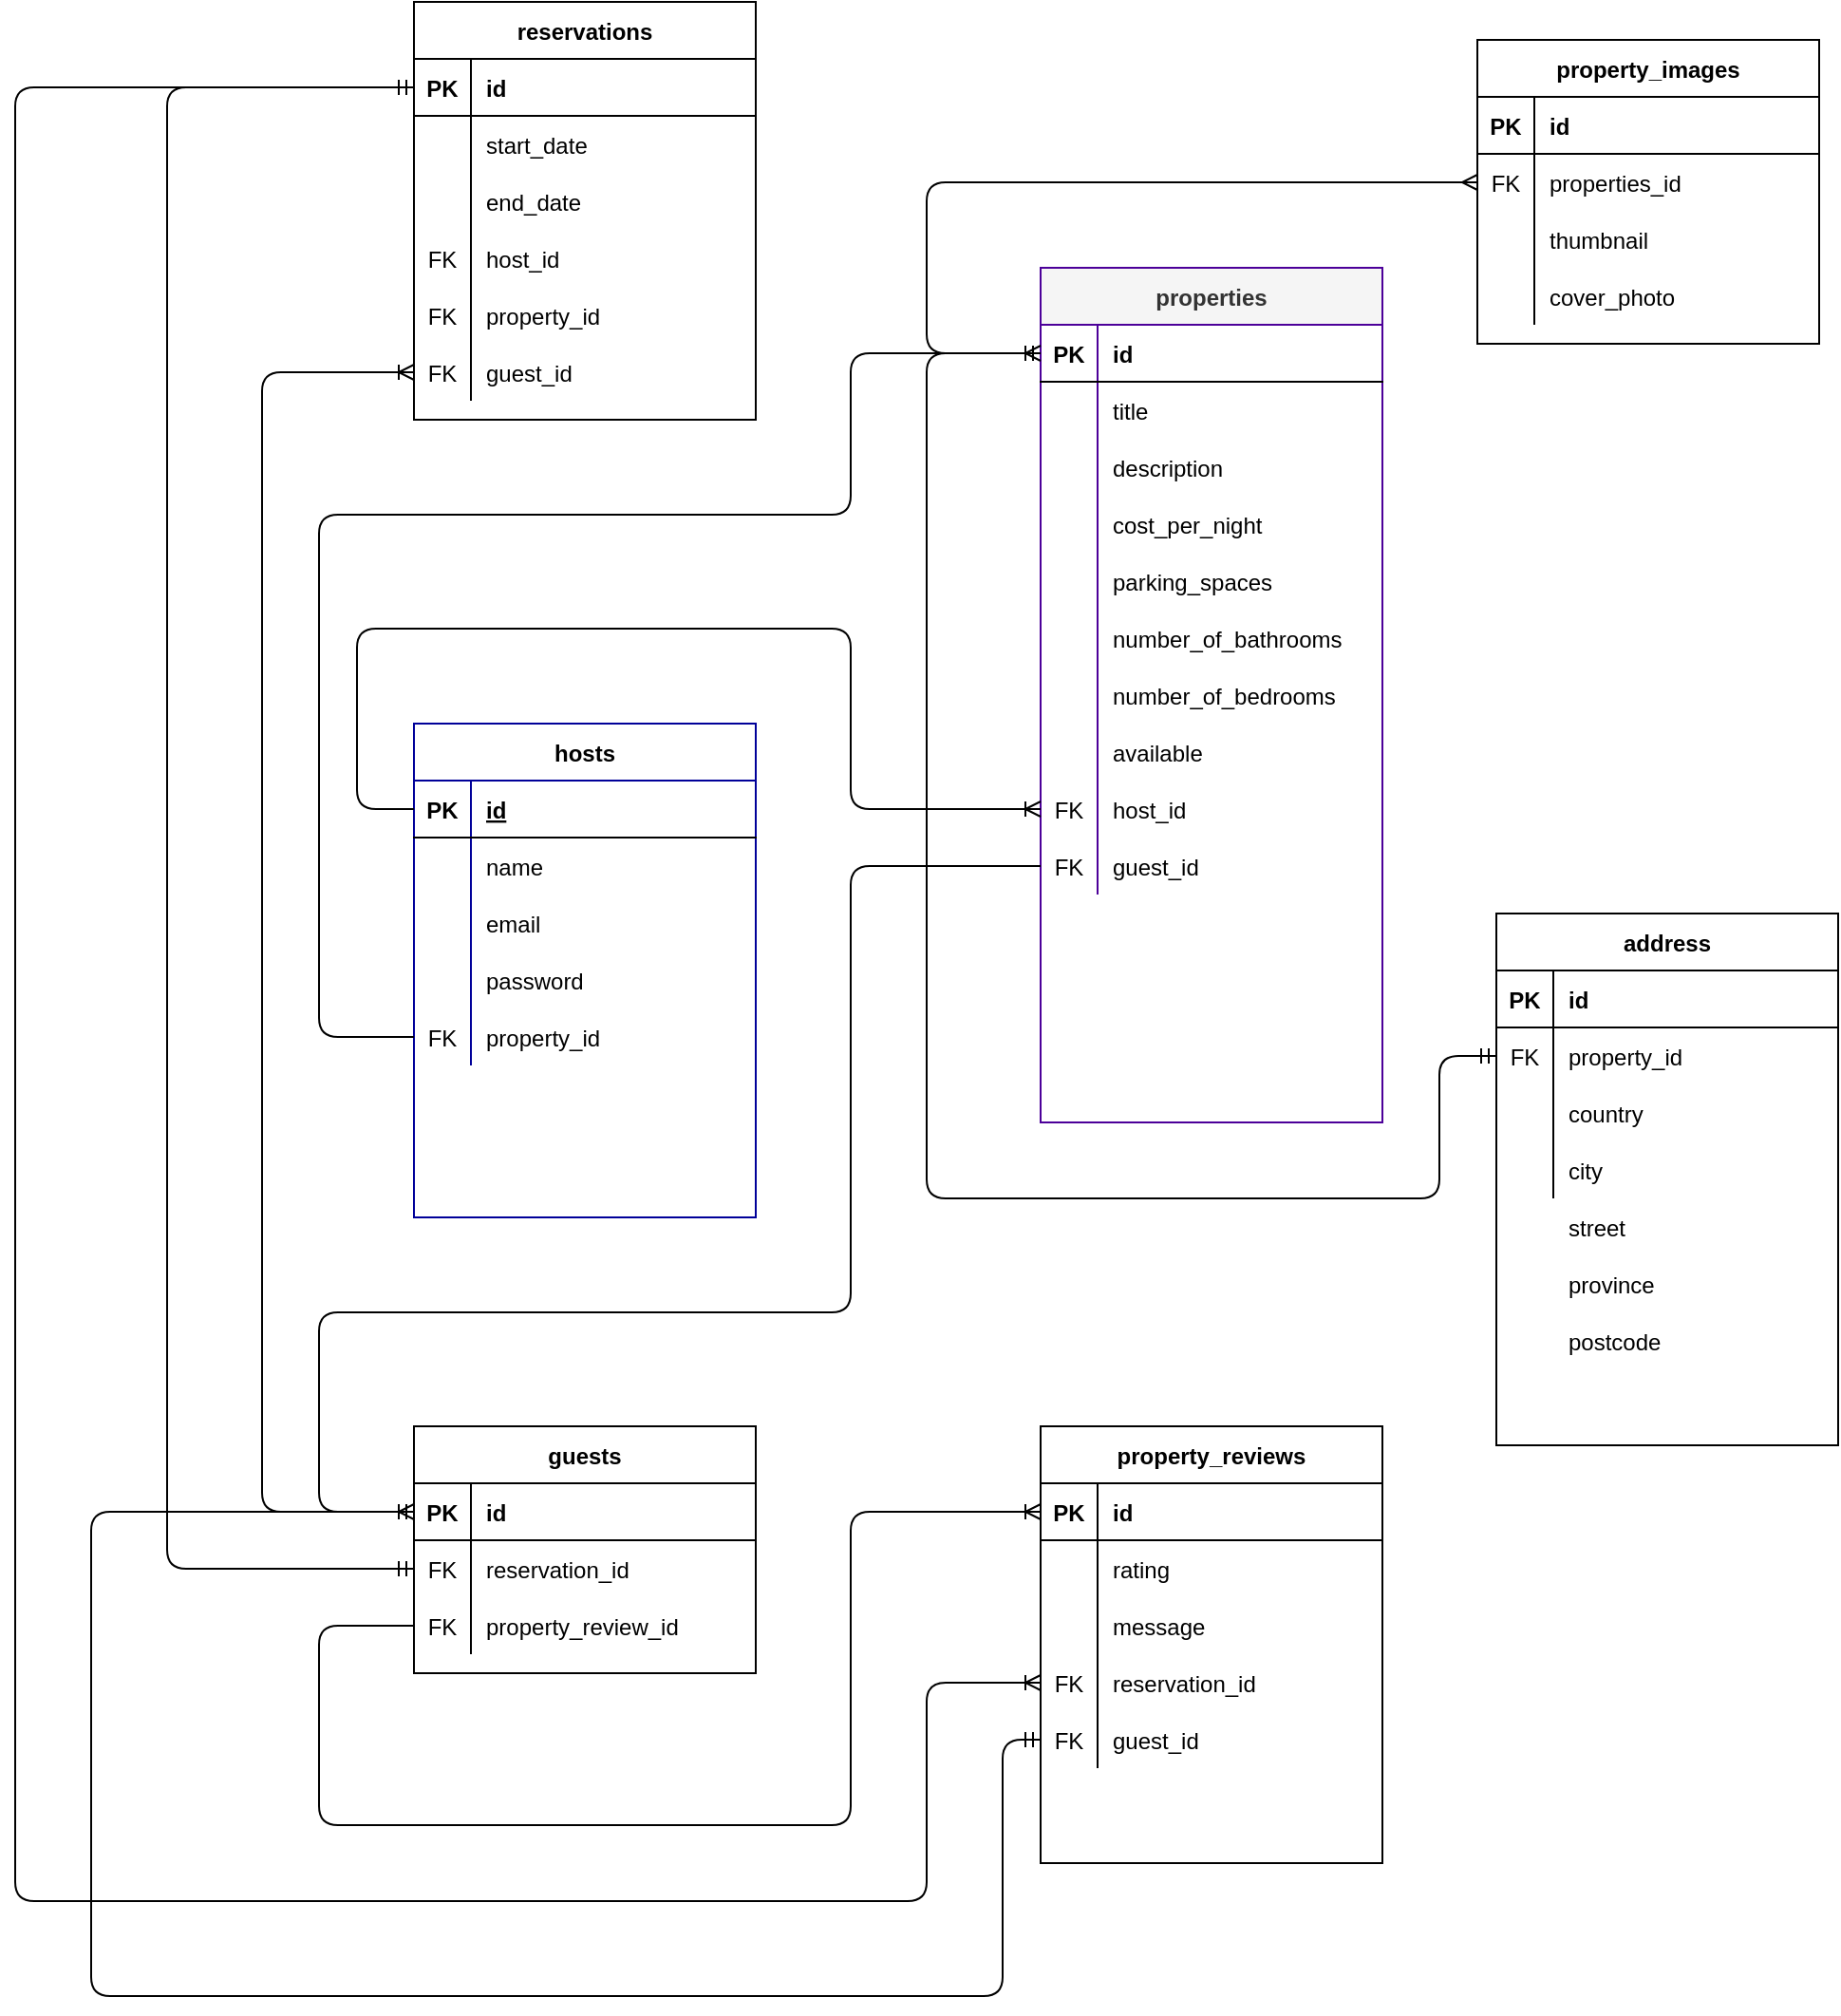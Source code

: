 <mxfile version="13.6.3" type="github">
  <diagram id="R2lEEEUBdFMjLlhIrx00" name="Page-1">
    <mxGraphModel dx="1732" dy="1162" grid="1" gridSize="10" guides="1" tooltips="1" connect="1" arrows="1" fold="1" page="1" pageScale="1" pageWidth="850" pageHeight="1100" math="0" shadow="0" extFonts="Permanent Marker^https://fonts.googleapis.com/css?family=Permanent+Marker">
      <root>
        <mxCell id="0" />
        <mxCell id="1" parent="0" />
        <mxCell id="9G6bg_ibOIS68hajb5Cq-91" value="address" style="shape=table;startSize=30;container=1;collapsible=1;childLayout=tableLayout;fixedRows=1;rowLines=0;fontStyle=1;align=center;resizeLast=1;" vertex="1" parent="1">
          <mxGeometry x="660" y="490" width="180" height="280" as="geometry" />
        </mxCell>
        <mxCell id="9G6bg_ibOIS68hajb5Cq-92" value="" style="shape=partialRectangle;collapsible=0;dropTarget=0;pointerEvents=0;fillColor=none;top=0;left=0;bottom=1;right=0;points=[[0,0.5],[1,0.5]];portConstraint=eastwest;" vertex="1" parent="9G6bg_ibOIS68hajb5Cq-91">
          <mxGeometry y="30" width="180" height="30" as="geometry" />
        </mxCell>
        <mxCell id="9G6bg_ibOIS68hajb5Cq-93" value="PK" style="shape=partialRectangle;connectable=0;fillColor=none;top=0;left=0;bottom=0;right=0;fontStyle=1;overflow=hidden;" vertex="1" parent="9G6bg_ibOIS68hajb5Cq-92">
          <mxGeometry width="30" height="30" as="geometry" />
        </mxCell>
        <mxCell id="9G6bg_ibOIS68hajb5Cq-94" value="id" style="shape=partialRectangle;connectable=0;fillColor=none;top=0;left=0;bottom=0;right=0;align=left;spacingLeft=6;fontStyle=1;overflow=hidden;" vertex="1" parent="9G6bg_ibOIS68hajb5Cq-92">
          <mxGeometry x="30" width="150" height="30" as="geometry" />
        </mxCell>
        <mxCell id="9G6bg_ibOIS68hajb5Cq-95" value="" style="shape=partialRectangle;collapsible=0;dropTarget=0;pointerEvents=0;fillColor=none;top=0;left=0;bottom=0;right=0;points=[[0,0.5],[1,0.5]];portConstraint=eastwest;" vertex="1" parent="9G6bg_ibOIS68hajb5Cq-91">
          <mxGeometry y="60" width="180" height="30" as="geometry" />
        </mxCell>
        <mxCell id="9G6bg_ibOIS68hajb5Cq-96" value="FK" style="shape=partialRectangle;connectable=0;fillColor=none;top=0;left=0;bottom=0;right=0;editable=1;overflow=hidden;" vertex="1" parent="9G6bg_ibOIS68hajb5Cq-95">
          <mxGeometry width="30" height="30" as="geometry" />
        </mxCell>
        <mxCell id="9G6bg_ibOIS68hajb5Cq-97" value="property_id" style="shape=partialRectangle;connectable=0;fillColor=none;top=0;left=0;bottom=0;right=0;align=left;spacingLeft=6;overflow=hidden;" vertex="1" parent="9G6bg_ibOIS68hajb5Cq-95">
          <mxGeometry x="30" width="150" height="30" as="geometry" />
        </mxCell>
        <mxCell id="9G6bg_ibOIS68hajb5Cq-98" value="" style="shape=partialRectangle;collapsible=0;dropTarget=0;pointerEvents=0;fillColor=none;top=0;left=0;bottom=0;right=0;points=[[0,0.5],[1,0.5]];portConstraint=eastwest;" vertex="1" parent="9G6bg_ibOIS68hajb5Cq-91">
          <mxGeometry y="90" width="180" height="30" as="geometry" />
        </mxCell>
        <mxCell id="9G6bg_ibOIS68hajb5Cq-99" value="" style="shape=partialRectangle;connectable=0;fillColor=none;top=0;left=0;bottom=0;right=0;editable=1;overflow=hidden;" vertex="1" parent="9G6bg_ibOIS68hajb5Cq-98">
          <mxGeometry width="30" height="30" as="geometry" />
        </mxCell>
        <mxCell id="9G6bg_ibOIS68hajb5Cq-100" value="country" style="shape=partialRectangle;connectable=0;fillColor=none;top=0;left=0;bottom=0;right=0;align=left;spacingLeft=6;overflow=hidden;" vertex="1" parent="9G6bg_ibOIS68hajb5Cq-98">
          <mxGeometry x="30" width="150" height="30" as="geometry" />
        </mxCell>
        <mxCell id="9G6bg_ibOIS68hajb5Cq-101" value="" style="shape=partialRectangle;collapsible=0;dropTarget=0;pointerEvents=0;fillColor=none;top=0;left=0;bottom=0;right=0;points=[[0,0.5],[1,0.5]];portConstraint=eastwest;" vertex="1" parent="9G6bg_ibOIS68hajb5Cq-91">
          <mxGeometry y="120" width="180" height="30" as="geometry" />
        </mxCell>
        <mxCell id="9G6bg_ibOIS68hajb5Cq-102" value="" style="shape=partialRectangle;connectable=0;fillColor=none;top=0;left=0;bottom=0;right=0;editable=1;overflow=hidden;" vertex="1" parent="9G6bg_ibOIS68hajb5Cq-101">
          <mxGeometry width="30" height="30" as="geometry" />
        </mxCell>
        <mxCell id="9G6bg_ibOIS68hajb5Cq-103" value="city" style="shape=partialRectangle;connectable=0;fillColor=none;top=0;left=0;bottom=0;right=0;align=left;spacingLeft=6;overflow=hidden;" vertex="1" parent="9G6bg_ibOIS68hajb5Cq-101">
          <mxGeometry x="30" width="150" height="30" as="geometry" />
        </mxCell>
        <mxCell id="9G6bg_ibOIS68hajb5Cq-104" value="" style="shape=table;startSize=0;container=1;collapsible=1;childLayout=tableLayout;fixedRows=1;rowLines=0;fontStyle=0;align=center;resizeLast=1;strokeColor=none;fillColor=none;" vertex="1" parent="1">
          <mxGeometry x="660" y="640" width="180" height="30" as="geometry" />
        </mxCell>
        <mxCell id="9G6bg_ibOIS68hajb5Cq-105" value="" style="shape=partialRectangle;collapsible=0;dropTarget=0;pointerEvents=0;fillColor=none;top=0;left=0;bottom=0;right=0;points=[[0,0.5],[1,0.5]];portConstraint=eastwest;" vertex="1" parent="9G6bg_ibOIS68hajb5Cq-104">
          <mxGeometry width="180" height="30" as="geometry" />
        </mxCell>
        <mxCell id="9G6bg_ibOIS68hajb5Cq-106" value="" style="shape=partialRectangle;connectable=0;fillColor=none;top=0;left=0;bottom=0;right=0;fontStyle=0;overflow=hidden;" vertex="1" parent="9G6bg_ibOIS68hajb5Cq-105">
          <mxGeometry width="30" height="30" as="geometry" />
        </mxCell>
        <mxCell id="9G6bg_ibOIS68hajb5Cq-107" value="street" style="shape=partialRectangle;connectable=0;fillColor=none;top=0;left=0;bottom=0;right=0;align=left;spacingLeft=6;fontStyle=0;overflow=hidden;" vertex="1" parent="9G6bg_ibOIS68hajb5Cq-105">
          <mxGeometry x="30" width="150" height="30" as="geometry" />
        </mxCell>
        <mxCell id="9G6bg_ibOIS68hajb5Cq-111" value="" style="shape=table;startSize=0;container=1;collapsible=1;childLayout=tableLayout;fixedRows=1;rowLines=0;fontStyle=0;align=center;resizeLast=1;strokeColor=none;fillColor=none;" vertex="1" parent="1">
          <mxGeometry x="660" y="670" width="180" height="30" as="geometry" />
        </mxCell>
        <mxCell id="9G6bg_ibOIS68hajb5Cq-112" value="" style="shape=partialRectangle;collapsible=0;dropTarget=0;pointerEvents=0;fillColor=none;top=0;left=0;bottom=0;right=0;points=[[0,0.5],[1,0.5]];portConstraint=eastwest;" vertex="1" parent="9G6bg_ibOIS68hajb5Cq-111">
          <mxGeometry width="180" height="30" as="geometry" />
        </mxCell>
        <mxCell id="9G6bg_ibOIS68hajb5Cq-113" value="" style="shape=partialRectangle;connectable=0;fillColor=none;top=0;left=0;bottom=0;right=0;fontStyle=0;overflow=hidden;" vertex="1" parent="9G6bg_ibOIS68hajb5Cq-112">
          <mxGeometry width="30" height="30" as="geometry" />
        </mxCell>
        <mxCell id="9G6bg_ibOIS68hajb5Cq-114" value="province" style="shape=partialRectangle;connectable=0;fillColor=none;top=0;left=0;bottom=0;right=0;align=left;spacingLeft=6;fontStyle=0;overflow=hidden;" vertex="1" parent="9G6bg_ibOIS68hajb5Cq-112">
          <mxGeometry x="30" width="150" height="30" as="geometry" />
        </mxCell>
        <mxCell id="9G6bg_ibOIS68hajb5Cq-115" value="" style="shape=table;startSize=0;container=1;collapsible=1;childLayout=tableLayout;fixedRows=1;rowLines=0;fontStyle=0;align=center;resizeLast=1;strokeColor=none;fillColor=none;" vertex="1" parent="1">
          <mxGeometry x="660" y="700" width="180" height="30" as="geometry" />
        </mxCell>
        <mxCell id="9G6bg_ibOIS68hajb5Cq-116" value="" style="shape=partialRectangle;collapsible=0;dropTarget=0;pointerEvents=0;fillColor=none;top=0;left=0;bottom=0;right=0;points=[[0,0.5],[1,0.5]];portConstraint=eastwest;" vertex="1" parent="9G6bg_ibOIS68hajb5Cq-115">
          <mxGeometry width="180" height="30" as="geometry" />
        </mxCell>
        <mxCell id="9G6bg_ibOIS68hajb5Cq-117" value="" style="shape=partialRectangle;connectable=0;fillColor=none;top=0;left=0;bottom=0;right=0;fontStyle=0;overflow=hidden;" vertex="1" parent="9G6bg_ibOIS68hajb5Cq-116">
          <mxGeometry width="30" height="30" as="geometry" />
        </mxCell>
        <mxCell id="9G6bg_ibOIS68hajb5Cq-118" value="postcode" style="shape=partialRectangle;connectable=0;fillColor=none;top=0;left=0;bottom=0;right=0;align=left;spacingLeft=6;fontStyle=0;overflow=hidden;" vertex="1" parent="9G6bg_ibOIS68hajb5Cq-116">
          <mxGeometry x="30" width="150" height="30" as="geometry" />
        </mxCell>
        <mxCell id="9G6bg_ibOIS68hajb5Cq-152" value="" style="fontSize=12;html=1;endArrow=ERmany;exitX=0;exitY=0.5;exitDx=0;exitDy=0;edgeStyle=orthogonalEdgeStyle;entryX=0;entryY=0.5;entryDx=0;entryDy=0;" edge="1" parent="1" source="9G6bg_ibOIS68hajb5Cq-42" target="9G6bg_ibOIS68hajb5Cq-82">
          <mxGeometry width="100" height="100" relative="1" as="geometry">
            <mxPoint x="350" y="290" as="sourcePoint" />
            <mxPoint x="610" y="100" as="targetPoint" />
            <Array as="points">
              <mxPoint x="360" y="195" />
              <mxPoint x="360" y="105" />
            </Array>
          </mxGeometry>
        </mxCell>
        <mxCell id="9G6bg_ibOIS68hajb5Cq-78" value="property_images" style="shape=table;startSize=30;container=1;collapsible=1;childLayout=tableLayout;fixedRows=1;rowLines=0;fontStyle=1;align=center;resizeLast=1;" vertex="1" parent="1">
          <mxGeometry x="650" y="30" width="180" height="160" as="geometry" />
        </mxCell>
        <mxCell id="9G6bg_ibOIS68hajb5Cq-79" value="" style="shape=partialRectangle;collapsible=0;dropTarget=0;pointerEvents=0;fillColor=none;top=0;left=0;bottom=1;right=0;points=[[0,0.5],[1,0.5]];portConstraint=eastwest;" vertex="1" parent="9G6bg_ibOIS68hajb5Cq-78">
          <mxGeometry y="30" width="180" height="30" as="geometry" />
        </mxCell>
        <mxCell id="9G6bg_ibOIS68hajb5Cq-80" value="PK" style="shape=partialRectangle;connectable=0;fillColor=none;top=0;left=0;bottom=0;right=0;fontStyle=1;overflow=hidden;" vertex="1" parent="9G6bg_ibOIS68hajb5Cq-79">
          <mxGeometry width="30" height="30" as="geometry" />
        </mxCell>
        <mxCell id="9G6bg_ibOIS68hajb5Cq-81" value="id" style="shape=partialRectangle;connectable=0;fillColor=none;top=0;left=0;bottom=0;right=0;align=left;spacingLeft=6;fontStyle=1;overflow=hidden;" vertex="1" parent="9G6bg_ibOIS68hajb5Cq-79">
          <mxGeometry x="30" width="150" height="30" as="geometry" />
        </mxCell>
        <mxCell id="9G6bg_ibOIS68hajb5Cq-82" value="" style="shape=partialRectangle;collapsible=0;dropTarget=0;pointerEvents=0;fillColor=none;top=0;left=0;bottom=0;right=0;points=[[0,0.5],[1,0.5]];portConstraint=eastwest;" vertex="1" parent="9G6bg_ibOIS68hajb5Cq-78">
          <mxGeometry y="60" width="180" height="30" as="geometry" />
        </mxCell>
        <mxCell id="9G6bg_ibOIS68hajb5Cq-83" value="FK" style="shape=partialRectangle;connectable=0;fillColor=none;top=0;left=0;bottom=0;right=0;editable=1;overflow=hidden;" vertex="1" parent="9G6bg_ibOIS68hajb5Cq-82">
          <mxGeometry width="30" height="30" as="geometry" />
        </mxCell>
        <mxCell id="9G6bg_ibOIS68hajb5Cq-84" value="properties_id" style="shape=partialRectangle;connectable=0;fillColor=none;top=0;left=0;bottom=0;right=0;align=left;spacingLeft=6;overflow=hidden;" vertex="1" parent="9G6bg_ibOIS68hajb5Cq-82">
          <mxGeometry x="30" width="150" height="30" as="geometry" />
        </mxCell>
        <mxCell id="9G6bg_ibOIS68hajb5Cq-85" value="" style="shape=partialRectangle;collapsible=0;dropTarget=0;pointerEvents=0;fillColor=none;top=0;left=0;bottom=0;right=0;points=[[0,0.5],[1,0.5]];portConstraint=eastwest;" vertex="1" parent="9G6bg_ibOIS68hajb5Cq-78">
          <mxGeometry y="90" width="180" height="30" as="geometry" />
        </mxCell>
        <mxCell id="9G6bg_ibOIS68hajb5Cq-86" value="" style="shape=partialRectangle;connectable=0;fillColor=none;top=0;left=0;bottom=0;right=0;editable=1;overflow=hidden;" vertex="1" parent="9G6bg_ibOIS68hajb5Cq-85">
          <mxGeometry width="30" height="30" as="geometry" />
        </mxCell>
        <mxCell id="9G6bg_ibOIS68hajb5Cq-87" value="thumbnail" style="shape=partialRectangle;connectable=0;fillColor=none;top=0;left=0;bottom=0;right=0;align=left;spacingLeft=6;overflow=hidden;" vertex="1" parent="9G6bg_ibOIS68hajb5Cq-85">
          <mxGeometry x="30" width="150" height="30" as="geometry" />
        </mxCell>
        <mxCell id="9G6bg_ibOIS68hajb5Cq-88" value="" style="shape=partialRectangle;collapsible=0;dropTarget=0;pointerEvents=0;fillColor=none;top=0;left=0;bottom=0;right=0;points=[[0,0.5],[1,0.5]];portConstraint=eastwest;" vertex="1" parent="9G6bg_ibOIS68hajb5Cq-78">
          <mxGeometry y="120" width="180" height="30" as="geometry" />
        </mxCell>
        <mxCell id="9G6bg_ibOIS68hajb5Cq-89" value="" style="shape=partialRectangle;connectable=0;fillColor=none;top=0;left=0;bottom=0;right=0;editable=1;overflow=hidden;" vertex="1" parent="9G6bg_ibOIS68hajb5Cq-88">
          <mxGeometry width="30" height="30" as="geometry" />
        </mxCell>
        <mxCell id="9G6bg_ibOIS68hajb5Cq-90" value="cover_photo" style="shape=partialRectangle;connectable=0;fillColor=none;top=0;left=0;bottom=0;right=0;align=left;spacingLeft=6;overflow=hidden;" vertex="1" parent="9G6bg_ibOIS68hajb5Cq-88">
          <mxGeometry x="30" width="150" height="30" as="geometry" />
        </mxCell>
        <mxCell id="9G6bg_ibOIS68hajb5Cq-41" value="properties" style="shape=table;startSize=30;container=1;collapsible=1;childLayout=tableLayout;fixedRows=1;rowLines=0;fontStyle=1;align=center;resizeLast=1;fillColor=#f5f5f5;fontColor=#333333;strokeColor=#4C0099;" vertex="1" parent="1">
          <mxGeometry x="420" y="150" width="180" height="450" as="geometry" />
        </mxCell>
        <mxCell id="9G6bg_ibOIS68hajb5Cq-42" value="" style="shape=partialRectangle;collapsible=0;dropTarget=0;pointerEvents=0;fillColor=none;top=0;left=0;bottom=1;right=0;points=[[0,0.5],[1,0.5]];portConstraint=eastwest;" vertex="1" parent="9G6bg_ibOIS68hajb5Cq-41">
          <mxGeometry y="30" width="180" height="30" as="geometry" />
        </mxCell>
        <mxCell id="9G6bg_ibOIS68hajb5Cq-43" value="PK" style="shape=partialRectangle;connectable=0;fillColor=none;top=0;left=0;bottom=0;right=0;fontStyle=1;overflow=hidden;" vertex="1" parent="9G6bg_ibOIS68hajb5Cq-42">
          <mxGeometry width="30" height="30" as="geometry" />
        </mxCell>
        <mxCell id="9G6bg_ibOIS68hajb5Cq-44" value="id" style="shape=partialRectangle;connectable=0;fillColor=none;top=0;left=0;bottom=0;right=0;align=left;spacingLeft=6;fontStyle=1;overflow=hidden;" vertex="1" parent="9G6bg_ibOIS68hajb5Cq-42">
          <mxGeometry x="30" width="150" height="30" as="geometry" />
        </mxCell>
        <mxCell id="9G6bg_ibOIS68hajb5Cq-45" value="" style="shape=partialRectangle;collapsible=0;dropTarget=0;pointerEvents=0;fillColor=none;top=0;left=0;bottom=0;right=0;points=[[0,0.5],[1,0.5]];portConstraint=eastwest;" vertex="1" parent="9G6bg_ibOIS68hajb5Cq-41">
          <mxGeometry y="60" width="180" height="30" as="geometry" />
        </mxCell>
        <mxCell id="9G6bg_ibOIS68hajb5Cq-46" value="" style="shape=partialRectangle;connectable=0;fillColor=none;top=0;left=0;bottom=0;right=0;editable=1;overflow=hidden;" vertex="1" parent="9G6bg_ibOIS68hajb5Cq-45">
          <mxGeometry width="30" height="30" as="geometry" />
        </mxCell>
        <mxCell id="9G6bg_ibOIS68hajb5Cq-47" value="title" style="shape=partialRectangle;connectable=0;fillColor=none;top=0;left=0;bottom=0;right=0;align=left;spacingLeft=6;overflow=hidden;" vertex="1" parent="9G6bg_ibOIS68hajb5Cq-45">
          <mxGeometry x="30" width="150" height="30" as="geometry" />
        </mxCell>
        <mxCell id="9G6bg_ibOIS68hajb5Cq-48" value="" style="shape=partialRectangle;collapsible=0;dropTarget=0;pointerEvents=0;fillColor=none;top=0;left=0;bottom=0;right=0;points=[[0,0.5],[1,0.5]];portConstraint=eastwest;" vertex="1" parent="9G6bg_ibOIS68hajb5Cq-41">
          <mxGeometry y="90" width="180" height="30" as="geometry" />
        </mxCell>
        <mxCell id="9G6bg_ibOIS68hajb5Cq-49" value="" style="shape=partialRectangle;connectable=0;fillColor=none;top=0;left=0;bottom=0;right=0;editable=1;overflow=hidden;" vertex="1" parent="9G6bg_ibOIS68hajb5Cq-48">
          <mxGeometry width="30" height="30" as="geometry" />
        </mxCell>
        <mxCell id="9G6bg_ibOIS68hajb5Cq-50" value="description" style="shape=partialRectangle;connectable=0;fillColor=none;top=0;left=0;bottom=0;right=0;align=left;spacingLeft=6;overflow=hidden;" vertex="1" parent="9G6bg_ibOIS68hajb5Cq-48">
          <mxGeometry x="30" width="150" height="30" as="geometry" />
        </mxCell>
        <mxCell id="9G6bg_ibOIS68hajb5Cq-51" value="" style="shape=partialRectangle;collapsible=0;dropTarget=0;pointerEvents=0;fillColor=none;top=0;left=0;bottom=0;right=0;points=[[0,0.5],[1,0.5]];portConstraint=eastwest;" vertex="1" parent="9G6bg_ibOIS68hajb5Cq-41">
          <mxGeometry y="120" width="180" height="30" as="geometry" />
        </mxCell>
        <mxCell id="9G6bg_ibOIS68hajb5Cq-52" value="" style="shape=partialRectangle;connectable=0;fillColor=none;top=0;left=0;bottom=0;right=0;editable=1;overflow=hidden;" vertex="1" parent="9G6bg_ibOIS68hajb5Cq-51">
          <mxGeometry width="30" height="30" as="geometry" />
        </mxCell>
        <mxCell id="9G6bg_ibOIS68hajb5Cq-53" value="cost_per_night" style="shape=partialRectangle;connectable=0;fillColor=none;top=0;left=0;bottom=0;right=0;align=left;spacingLeft=6;overflow=hidden;" vertex="1" parent="9G6bg_ibOIS68hajb5Cq-51">
          <mxGeometry x="30" width="150" height="30" as="geometry" />
        </mxCell>
        <mxCell id="9G6bg_ibOIS68hajb5Cq-72" value="" style="shape=partialRectangle;collapsible=0;dropTarget=0;pointerEvents=0;fillColor=none;top=0;left=0;bottom=0;right=0;points=[[0,0.5],[1,0.5]];portConstraint=eastwest;" vertex="1" parent="9G6bg_ibOIS68hajb5Cq-41">
          <mxGeometry y="150" width="180" height="30" as="geometry" />
        </mxCell>
        <mxCell id="9G6bg_ibOIS68hajb5Cq-73" value="" style="shape=partialRectangle;connectable=0;fillColor=none;top=0;left=0;bottom=0;right=0;fontStyle=0;overflow=hidden;" vertex="1" parent="9G6bg_ibOIS68hajb5Cq-72">
          <mxGeometry width="30" height="30" as="geometry" />
        </mxCell>
        <mxCell id="9G6bg_ibOIS68hajb5Cq-74" value="parking_spaces" style="shape=partialRectangle;connectable=0;fillColor=none;top=0;left=0;bottom=0;right=0;align=left;spacingLeft=6;fontStyle=0;overflow=hidden;" vertex="1" parent="9G6bg_ibOIS68hajb5Cq-72">
          <mxGeometry x="30" width="150" height="30" as="geometry" />
        </mxCell>
        <mxCell id="9G6bg_ibOIS68hajb5Cq-69" value="" style="shape=partialRectangle;collapsible=0;dropTarget=0;pointerEvents=0;fillColor=none;top=0;left=0;bottom=0;right=0;points=[[0,0.5],[1,0.5]];portConstraint=eastwest;" vertex="1" parent="9G6bg_ibOIS68hajb5Cq-41">
          <mxGeometry y="180" width="180" height="30" as="geometry" />
        </mxCell>
        <mxCell id="9G6bg_ibOIS68hajb5Cq-70" value="" style="shape=partialRectangle;connectable=0;fillColor=none;top=0;left=0;bottom=0;right=0;fontStyle=0;overflow=hidden;" vertex="1" parent="9G6bg_ibOIS68hajb5Cq-69">
          <mxGeometry width="30" height="30" as="geometry" />
        </mxCell>
        <mxCell id="9G6bg_ibOIS68hajb5Cq-71" value="number_of_bathrooms" style="shape=partialRectangle;connectable=0;fillColor=none;top=0;left=0;bottom=0;right=0;align=left;spacingLeft=6;fontStyle=0;overflow=hidden;" vertex="1" parent="9G6bg_ibOIS68hajb5Cq-69">
          <mxGeometry x="30" width="150" height="30" as="geometry" />
        </mxCell>
        <mxCell id="9G6bg_ibOIS68hajb5Cq-75" value="" style="shape=partialRectangle;collapsible=0;dropTarget=0;pointerEvents=0;fillColor=none;top=0;left=0;bottom=0;right=0;points=[[0,0.5],[1,0.5]];portConstraint=eastwest;" vertex="1" parent="9G6bg_ibOIS68hajb5Cq-41">
          <mxGeometry y="210" width="180" height="30" as="geometry" />
        </mxCell>
        <mxCell id="9G6bg_ibOIS68hajb5Cq-76" value="" style="shape=partialRectangle;connectable=0;fillColor=none;top=0;left=0;bottom=0;right=0;fontStyle=0;overflow=hidden;" vertex="1" parent="9G6bg_ibOIS68hajb5Cq-75">
          <mxGeometry width="30" height="30" as="geometry" />
        </mxCell>
        <mxCell id="9G6bg_ibOIS68hajb5Cq-77" value="number_of_bedrooms" style="shape=partialRectangle;connectable=0;fillColor=none;top=0;left=0;bottom=0;right=0;align=left;spacingLeft=6;fontStyle=0;overflow=hidden;" vertex="1" parent="9G6bg_ibOIS68hajb5Cq-75">
          <mxGeometry x="30" width="150" height="30" as="geometry" />
        </mxCell>
        <mxCell id="9G6bg_ibOIS68hajb5Cq-120" value="" style="shape=partialRectangle;collapsible=0;dropTarget=0;pointerEvents=0;fillColor=none;top=0;left=0;bottom=0;right=0;points=[[0,0.5],[1,0.5]];portConstraint=eastwest;" vertex="1" parent="9G6bg_ibOIS68hajb5Cq-41">
          <mxGeometry y="240" width="180" height="30" as="geometry" />
        </mxCell>
        <mxCell id="9G6bg_ibOIS68hajb5Cq-121" value="" style="shape=partialRectangle;connectable=0;fillColor=none;top=0;left=0;bottom=0;right=0;fontStyle=0;overflow=hidden;" vertex="1" parent="9G6bg_ibOIS68hajb5Cq-120">
          <mxGeometry width="30" height="30" as="geometry" />
        </mxCell>
        <mxCell id="9G6bg_ibOIS68hajb5Cq-122" value="available" style="shape=partialRectangle;connectable=0;fillColor=none;top=0;left=0;bottom=0;right=0;align=left;spacingLeft=6;fontStyle=0;overflow=hidden;" vertex="1" parent="9G6bg_ibOIS68hajb5Cq-120">
          <mxGeometry x="30" width="150" height="30" as="geometry" />
        </mxCell>
        <mxCell id="9G6bg_ibOIS68hajb5Cq-155" value="" style="shape=partialRectangle;collapsible=0;dropTarget=0;pointerEvents=0;fillColor=none;top=0;left=0;bottom=0;right=0;points=[[0,0.5],[1,0.5]];portConstraint=eastwest;" vertex="1" parent="9G6bg_ibOIS68hajb5Cq-41">
          <mxGeometry y="270" width="180" height="30" as="geometry" />
        </mxCell>
        <mxCell id="9G6bg_ibOIS68hajb5Cq-156" value="FK" style="shape=partialRectangle;connectable=0;fillColor=none;top=0;left=0;bottom=0;right=0;fontStyle=0;overflow=hidden;" vertex="1" parent="9G6bg_ibOIS68hajb5Cq-155">
          <mxGeometry width="30" height="30" as="geometry" />
        </mxCell>
        <mxCell id="9G6bg_ibOIS68hajb5Cq-157" value="host_id" style="shape=partialRectangle;connectable=0;fillColor=none;top=0;left=0;bottom=0;right=0;align=left;spacingLeft=6;fontStyle=0;overflow=hidden;" vertex="1" parent="9G6bg_ibOIS68hajb5Cq-155">
          <mxGeometry x="30" width="150" height="30" as="geometry" />
        </mxCell>
        <mxCell id="9G6bg_ibOIS68hajb5Cq-160" value="" style="shape=partialRectangle;collapsible=0;dropTarget=0;pointerEvents=0;fillColor=none;top=0;left=0;bottom=0;right=0;points=[[0,0.5],[1,0.5]];portConstraint=eastwest;" vertex="1" parent="9G6bg_ibOIS68hajb5Cq-41">
          <mxGeometry y="300" width="180" height="30" as="geometry" />
        </mxCell>
        <mxCell id="9G6bg_ibOIS68hajb5Cq-161" value="FK" style="shape=partialRectangle;connectable=0;fillColor=none;top=0;left=0;bottom=0;right=0;fontStyle=0;overflow=hidden;" vertex="1" parent="9G6bg_ibOIS68hajb5Cq-160">
          <mxGeometry width="30" height="30" as="geometry" />
        </mxCell>
        <mxCell id="9G6bg_ibOIS68hajb5Cq-162" value="guest_id" style="shape=partialRectangle;connectable=0;fillColor=none;top=0;left=0;bottom=0;right=0;align=left;spacingLeft=6;fontStyle=0;overflow=hidden;" vertex="1" parent="9G6bg_ibOIS68hajb5Cq-160">
          <mxGeometry x="30" width="150" height="30" as="geometry" />
        </mxCell>
        <mxCell id="9G6bg_ibOIS68hajb5Cq-153" value="" style="fontSize=12;html=1;endArrow=ERmandOne;startArrow=ERmandOne;entryX=0;entryY=0.5;entryDx=0;entryDy=0;edgeStyle=orthogonalEdgeStyle;exitX=0;exitY=0.5;exitDx=0;exitDy=0;" edge="1" parent="1" source="9G6bg_ibOIS68hajb5Cq-95" target="9G6bg_ibOIS68hajb5Cq-42">
          <mxGeometry width="100" height="100" relative="1" as="geometry">
            <mxPoint x="600" y="680" as="sourcePoint" />
            <mxPoint x="410" y="440" as="targetPoint" />
            <Array as="points">
              <mxPoint x="630" y="565" />
              <mxPoint x="630" y="640" />
              <mxPoint x="360" y="640" />
              <mxPoint x="360" y="195" />
            </Array>
          </mxGeometry>
        </mxCell>
        <mxCell id="9G6bg_ibOIS68hajb5Cq-15" value="property_reviews" style="shape=table;startSize=30;container=1;collapsible=1;childLayout=tableLayout;fixedRows=1;rowLines=0;fontStyle=1;align=center;resizeLast=1;" vertex="1" parent="1">
          <mxGeometry x="420" y="760" width="180" height="230" as="geometry" />
        </mxCell>
        <mxCell id="9G6bg_ibOIS68hajb5Cq-16" value="" style="shape=partialRectangle;collapsible=0;dropTarget=0;pointerEvents=0;fillColor=none;top=0;left=0;bottom=1;right=0;points=[[0,0.5],[1,0.5]];portConstraint=eastwest;" vertex="1" parent="9G6bg_ibOIS68hajb5Cq-15">
          <mxGeometry y="30" width="180" height="30" as="geometry" />
        </mxCell>
        <mxCell id="9G6bg_ibOIS68hajb5Cq-17" value="PK" style="shape=partialRectangle;connectable=0;fillColor=none;top=0;left=0;bottom=0;right=0;fontStyle=1;overflow=hidden;" vertex="1" parent="9G6bg_ibOIS68hajb5Cq-16">
          <mxGeometry width="30" height="30" as="geometry" />
        </mxCell>
        <mxCell id="9G6bg_ibOIS68hajb5Cq-18" value="id" style="shape=partialRectangle;connectable=0;fillColor=none;top=0;left=0;bottom=0;right=0;align=left;spacingLeft=6;fontStyle=1;overflow=hidden;" vertex="1" parent="9G6bg_ibOIS68hajb5Cq-16">
          <mxGeometry x="30" width="150" height="30" as="geometry" />
        </mxCell>
        <mxCell id="9G6bg_ibOIS68hajb5Cq-19" value="" style="shape=partialRectangle;collapsible=0;dropTarget=0;pointerEvents=0;fillColor=none;top=0;left=0;bottom=0;right=0;points=[[0,0.5],[1,0.5]];portConstraint=eastwest;" vertex="1" parent="9G6bg_ibOIS68hajb5Cq-15">
          <mxGeometry y="60" width="180" height="30" as="geometry" />
        </mxCell>
        <mxCell id="9G6bg_ibOIS68hajb5Cq-20" value="" style="shape=partialRectangle;connectable=0;fillColor=none;top=0;left=0;bottom=0;right=0;editable=1;overflow=hidden;" vertex="1" parent="9G6bg_ibOIS68hajb5Cq-19">
          <mxGeometry width="30" height="30" as="geometry" />
        </mxCell>
        <mxCell id="9G6bg_ibOIS68hajb5Cq-21" value="rating" style="shape=partialRectangle;connectable=0;fillColor=none;top=0;left=0;bottom=0;right=0;align=left;spacingLeft=6;overflow=hidden;" vertex="1" parent="9G6bg_ibOIS68hajb5Cq-19">
          <mxGeometry x="30" width="150" height="30" as="geometry" />
        </mxCell>
        <mxCell id="9G6bg_ibOIS68hajb5Cq-22" value="" style="shape=partialRectangle;collapsible=0;dropTarget=0;pointerEvents=0;fillColor=none;top=0;left=0;bottom=0;right=0;points=[[0,0.5],[1,0.5]];portConstraint=eastwest;" vertex="1" parent="9G6bg_ibOIS68hajb5Cq-15">
          <mxGeometry y="90" width="180" height="30" as="geometry" />
        </mxCell>
        <mxCell id="9G6bg_ibOIS68hajb5Cq-23" value="" style="shape=partialRectangle;connectable=0;fillColor=none;top=0;left=0;bottom=0;right=0;editable=1;overflow=hidden;" vertex="1" parent="9G6bg_ibOIS68hajb5Cq-22">
          <mxGeometry width="30" height="30" as="geometry" />
        </mxCell>
        <mxCell id="9G6bg_ibOIS68hajb5Cq-24" value="message" style="shape=partialRectangle;connectable=0;fillColor=none;top=0;left=0;bottom=0;right=0;align=left;spacingLeft=6;overflow=hidden;" vertex="1" parent="9G6bg_ibOIS68hajb5Cq-22">
          <mxGeometry x="30" width="150" height="30" as="geometry" />
        </mxCell>
        <mxCell id="9G6bg_ibOIS68hajb5Cq-25" value="" style="shape=partialRectangle;collapsible=0;dropTarget=0;pointerEvents=0;fillColor=none;top=0;left=0;bottom=0;right=0;points=[[0,0.5],[1,0.5]];portConstraint=eastwest;" vertex="1" parent="9G6bg_ibOIS68hajb5Cq-15">
          <mxGeometry y="120" width="180" height="30" as="geometry" />
        </mxCell>
        <mxCell id="9G6bg_ibOIS68hajb5Cq-26" value="FK" style="shape=partialRectangle;connectable=0;fillColor=none;top=0;left=0;bottom=0;right=0;editable=1;overflow=hidden;" vertex="1" parent="9G6bg_ibOIS68hajb5Cq-25">
          <mxGeometry width="30" height="30" as="geometry" />
        </mxCell>
        <mxCell id="9G6bg_ibOIS68hajb5Cq-27" value="reservation_id" style="shape=partialRectangle;connectable=0;fillColor=none;top=0;left=0;bottom=0;right=0;align=left;spacingLeft=6;overflow=hidden;" vertex="1" parent="9G6bg_ibOIS68hajb5Cq-25">
          <mxGeometry x="30" width="150" height="30" as="geometry" />
        </mxCell>
        <mxCell id="9G6bg_ibOIS68hajb5Cq-143" value="" style="shape=partialRectangle;collapsible=0;dropTarget=0;pointerEvents=0;fillColor=none;top=0;left=0;bottom=0;right=0;points=[[0,0.5],[1,0.5]];portConstraint=eastwest;" vertex="1" parent="9G6bg_ibOIS68hajb5Cq-15">
          <mxGeometry y="150" width="180" height="30" as="geometry" />
        </mxCell>
        <mxCell id="9G6bg_ibOIS68hajb5Cq-144" value="FK" style="shape=partialRectangle;connectable=0;fillColor=none;top=0;left=0;bottom=0;right=0;fontStyle=0;overflow=hidden;" vertex="1" parent="9G6bg_ibOIS68hajb5Cq-143">
          <mxGeometry width="30" height="30" as="geometry" />
        </mxCell>
        <mxCell id="9G6bg_ibOIS68hajb5Cq-145" value="guest_id" style="shape=partialRectangle;connectable=0;fillColor=none;top=0;left=0;bottom=0;right=0;align=left;spacingLeft=6;fontStyle=0;overflow=hidden;" vertex="1" parent="9G6bg_ibOIS68hajb5Cq-143">
          <mxGeometry x="30" width="150" height="30" as="geometry" />
        </mxCell>
        <mxCell id="9G6bg_ibOIS68hajb5Cq-1" value="hosts" style="shape=table;startSize=30;container=1;collapsible=1;childLayout=tableLayout;fixedRows=1;rowLines=0;fontStyle=1;align=center;resizeLast=1;strokeColor=#000099;" vertex="1" parent="1">
          <mxGeometry x="90" y="390" width="180" height="260" as="geometry" />
        </mxCell>
        <mxCell id="9G6bg_ibOIS68hajb5Cq-2" value="" style="shape=partialRectangle;collapsible=0;dropTarget=0;pointerEvents=0;fillColor=none;top=0;left=0;bottom=1;right=0;points=[[0,0.5],[1,0.5]];portConstraint=eastwest;" vertex="1" parent="9G6bg_ibOIS68hajb5Cq-1">
          <mxGeometry y="30" width="180" height="30" as="geometry" />
        </mxCell>
        <mxCell id="9G6bg_ibOIS68hajb5Cq-3" value="PK" style="shape=partialRectangle;connectable=0;fillColor=none;top=0;left=0;bottom=0;right=0;fontStyle=1;overflow=hidden;" vertex="1" parent="9G6bg_ibOIS68hajb5Cq-2">
          <mxGeometry width="30" height="30" as="geometry" />
        </mxCell>
        <mxCell id="9G6bg_ibOIS68hajb5Cq-4" value="id" style="shape=partialRectangle;connectable=0;fillColor=none;top=0;left=0;bottom=0;right=0;align=left;spacingLeft=6;fontStyle=5;overflow=hidden;" vertex="1" parent="9G6bg_ibOIS68hajb5Cq-2">
          <mxGeometry x="30" width="150" height="30" as="geometry" />
        </mxCell>
        <mxCell id="9G6bg_ibOIS68hajb5Cq-5" value="" style="shape=partialRectangle;collapsible=0;dropTarget=0;pointerEvents=0;fillColor=none;top=0;left=0;bottom=0;right=0;points=[[0,0.5],[1,0.5]];portConstraint=eastwest;" vertex="1" parent="9G6bg_ibOIS68hajb5Cq-1">
          <mxGeometry y="60" width="180" height="30" as="geometry" />
        </mxCell>
        <mxCell id="9G6bg_ibOIS68hajb5Cq-6" value="" style="shape=partialRectangle;connectable=0;fillColor=none;top=0;left=0;bottom=0;right=0;editable=1;overflow=hidden;" vertex="1" parent="9G6bg_ibOIS68hajb5Cq-5">
          <mxGeometry width="30" height="30" as="geometry" />
        </mxCell>
        <mxCell id="9G6bg_ibOIS68hajb5Cq-7" value="name" style="shape=partialRectangle;connectable=0;fillColor=none;top=0;left=0;bottom=0;right=0;align=left;spacingLeft=6;overflow=hidden;" vertex="1" parent="9G6bg_ibOIS68hajb5Cq-5">
          <mxGeometry x="30" width="150" height="30" as="geometry" />
        </mxCell>
        <mxCell id="9G6bg_ibOIS68hajb5Cq-8" value="" style="shape=partialRectangle;collapsible=0;dropTarget=0;pointerEvents=0;fillColor=none;top=0;left=0;bottom=0;right=0;points=[[0,0.5],[1,0.5]];portConstraint=eastwest;" vertex="1" parent="9G6bg_ibOIS68hajb5Cq-1">
          <mxGeometry y="90" width="180" height="30" as="geometry" />
        </mxCell>
        <mxCell id="9G6bg_ibOIS68hajb5Cq-9" value="" style="shape=partialRectangle;connectable=0;fillColor=none;top=0;left=0;bottom=0;right=0;editable=1;overflow=hidden;" vertex="1" parent="9G6bg_ibOIS68hajb5Cq-8">
          <mxGeometry width="30" height="30" as="geometry" />
        </mxCell>
        <mxCell id="9G6bg_ibOIS68hajb5Cq-10" value="email" style="shape=partialRectangle;connectable=0;fillColor=none;top=0;left=0;bottom=0;right=0;align=left;spacingLeft=6;overflow=hidden;" vertex="1" parent="9G6bg_ibOIS68hajb5Cq-8">
          <mxGeometry x="30" width="150" height="30" as="geometry" />
        </mxCell>
        <mxCell id="9G6bg_ibOIS68hajb5Cq-11" value="" style="shape=partialRectangle;collapsible=0;dropTarget=0;pointerEvents=0;fillColor=none;top=0;left=0;bottom=0;right=0;points=[[0,0.5],[1,0.5]];portConstraint=eastwest;" vertex="1" parent="9G6bg_ibOIS68hajb5Cq-1">
          <mxGeometry y="120" width="180" height="30" as="geometry" />
        </mxCell>
        <mxCell id="9G6bg_ibOIS68hajb5Cq-12" value="" style="shape=partialRectangle;connectable=0;fillColor=none;top=0;left=0;bottom=0;right=0;editable=1;overflow=hidden;" vertex="1" parent="9G6bg_ibOIS68hajb5Cq-11">
          <mxGeometry width="30" height="30" as="geometry" />
        </mxCell>
        <mxCell id="9G6bg_ibOIS68hajb5Cq-13" value="password" style="shape=partialRectangle;connectable=0;fillColor=none;top=0;left=0;bottom=0;right=0;align=left;spacingLeft=6;overflow=hidden;" vertex="1" parent="9G6bg_ibOIS68hajb5Cq-11">
          <mxGeometry x="30" width="150" height="30" as="geometry" />
        </mxCell>
        <mxCell id="9G6bg_ibOIS68hajb5Cq-149" value="" style="shape=partialRectangle;collapsible=0;dropTarget=0;pointerEvents=0;fillColor=none;top=0;left=0;bottom=0;right=0;points=[[0,0.5],[1,0.5]];portConstraint=eastwest;" vertex="1" parent="9G6bg_ibOIS68hajb5Cq-1">
          <mxGeometry y="150" width="180" height="30" as="geometry" />
        </mxCell>
        <mxCell id="9G6bg_ibOIS68hajb5Cq-150" value="FK" style="shape=partialRectangle;connectable=0;fillColor=none;top=0;left=0;bottom=0;right=0;fontStyle=0;overflow=hidden;" vertex="1" parent="9G6bg_ibOIS68hajb5Cq-149">
          <mxGeometry width="30" height="30" as="geometry" />
        </mxCell>
        <mxCell id="9G6bg_ibOIS68hajb5Cq-151" value="property_id" style="shape=partialRectangle;connectable=0;fillColor=none;top=0;left=0;bottom=0;right=0;align=left;spacingLeft=6;fontStyle=0;overflow=hidden;" vertex="1" parent="9G6bg_ibOIS68hajb5Cq-149">
          <mxGeometry x="30" width="150" height="30" as="geometry" />
        </mxCell>
        <mxCell id="9G6bg_ibOIS68hajb5Cq-54" value="reservations" style="shape=table;startSize=30;container=1;collapsible=1;childLayout=tableLayout;fixedRows=1;rowLines=0;fontStyle=1;align=center;resizeLast=1;" vertex="1" parent="1">
          <mxGeometry x="90" y="10" width="180" height="220" as="geometry" />
        </mxCell>
        <mxCell id="9G6bg_ibOIS68hajb5Cq-55" value="" style="shape=partialRectangle;collapsible=0;dropTarget=0;pointerEvents=0;fillColor=none;top=0;left=0;bottom=1;right=0;points=[[0,0.5],[1,0.5]];portConstraint=eastwest;" vertex="1" parent="9G6bg_ibOIS68hajb5Cq-54">
          <mxGeometry y="30" width="180" height="30" as="geometry" />
        </mxCell>
        <mxCell id="9G6bg_ibOIS68hajb5Cq-56" value="PK" style="shape=partialRectangle;connectable=0;fillColor=none;top=0;left=0;bottom=0;right=0;fontStyle=1;overflow=hidden;" vertex="1" parent="9G6bg_ibOIS68hajb5Cq-55">
          <mxGeometry width="30" height="30" as="geometry" />
        </mxCell>
        <mxCell id="9G6bg_ibOIS68hajb5Cq-57" value="id" style="shape=partialRectangle;connectable=0;fillColor=none;top=0;left=0;bottom=0;right=0;align=left;spacingLeft=6;fontStyle=1;overflow=hidden;" vertex="1" parent="9G6bg_ibOIS68hajb5Cq-55">
          <mxGeometry x="30" width="150" height="30" as="geometry" />
        </mxCell>
        <mxCell id="9G6bg_ibOIS68hajb5Cq-58" value="" style="shape=partialRectangle;collapsible=0;dropTarget=0;pointerEvents=0;fillColor=none;top=0;left=0;bottom=0;right=0;points=[[0,0.5],[1,0.5]];portConstraint=eastwest;" vertex="1" parent="9G6bg_ibOIS68hajb5Cq-54">
          <mxGeometry y="60" width="180" height="30" as="geometry" />
        </mxCell>
        <mxCell id="9G6bg_ibOIS68hajb5Cq-59" value="" style="shape=partialRectangle;connectable=0;fillColor=none;top=0;left=0;bottom=0;right=0;editable=1;overflow=hidden;" vertex="1" parent="9G6bg_ibOIS68hajb5Cq-58">
          <mxGeometry width="30" height="30" as="geometry" />
        </mxCell>
        <mxCell id="9G6bg_ibOIS68hajb5Cq-60" value="start_date" style="shape=partialRectangle;connectable=0;fillColor=none;top=0;left=0;bottom=0;right=0;align=left;spacingLeft=6;overflow=hidden;" vertex="1" parent="9G6bg_ibOIS68hajb5Cq-58">
          <mxGeometry x="30" width="150" height="30" as="geometry" />
        </mxCell>
        <mxCell id="9G6bg_ibOIS68hajb5Cq-61" value="" style="shape=partialRectangle;collapsible=0;dropTarget=0;pointerEvents=0;fillColor=none;top=0;left=0;bottom=0;right=0;points=[[0,0.5],[1,0.5]];portConstraint=eastwest;" vertex="1" parent="9G6bg_ibOIS68hajb5Cq-54">
          <mxGeometry y="90" width="180" height="30" as="geometry" />
        </mxCell>
        <mxCell id="9G6bg_ibOIS68hajb5Cq-62" value="" style="shape=partialRectangle;connectable=0;fillColor=none;top=0;left=0;bottom=0;right=0;editable=1;overflow=hidden;" vertex="1" parent="9G6bg_ibOIS68hajb5Cq-61">
          <mxGeometry width="30" height="30" as="geometry" />
        </mxCell>
        <mxCell id="9G6bg_ibOIS68hajb5Cq-63" value="end_date" style="shape=partialRectangle;connectable=0;fillColor=none;top=0;left=0;bottom=0;right=0;align=left;spacingLeft=6;overflow=hidden;" vertex="1" parent="9G6bg_ibOIS68hajb5Cq-61">
          <mxGeometry x="30" width="150" height="30" as="geometry" />
        </mxCell>
        <mxCell id="9G6bg_ibOIS68hajb5Cq-64" value="" style="shape=partialRectangle;collapsible=0;dropTarget=0;pointerEvents=0;fillColor=none;top=0;left=0;bottom=0;right=0;points=[[0,0.5],[1,0.5]];portConstraint=eastwest;" vertex="1" parent="9G6bg_ibOIS68hajb5Cq-54">
          <mxGeometry y="120" width="180" height="30" as="geometry" />
        </mxCell>
        <mxCell id="9G6bg_ibOIS68hajb5Cq-65" value="FK" style="shape=partialRectangle;connectable=0;fillColor=none;top=0;left=0;bottom=0;right=0;editable=1;overflow=hidden;" vertex="1" parent="9G6bg_ibOIS68hajb5Cq-64">
          <mxGeometry width="30" height="30" as="geometry" />
        </mxCell>
        <mxCell id="9G6bg_ibOIS68hajb5Cq-66" value="host_id" style="shape=partialRectangle;connectable=0;fillColor=none;top=0;left=0;bottom=0;right=0;align=left;spacingLeft=6;overflow=hidden;" vertex="1" parent="9G6bg_ibOIS68hajb5Cq-64">
          <mxGeometry x="30" width="150" height="30" as="geometry" />
        </mxCell>
        <mxCell id="9G6bg_ibOIS68hajb5Cq-140" value="" style="shape=partialRectangle;collapsible=0;dropTarget=0;pointerEvents=0;fillColor=none;top=0;left=0;bottom=0;right=0;points=[[0,0.5],[1,0.5]];portConstraint=eastwest;" vertex="1" parent="9G6bg_ibOIS68hajb5Cq-54">
          <mxGeometry y="150" width="180" height="30" as="geometry" />
        </mxCell>
        <mxCell id="9G6bg_ibOIS68hajb5Cq-141" value="FK" style="shape=partialRectangle;connectable=0;fillColor=none;top=0;left=0;bottom=0;right=0;fontStyle=0;overflow=hidden;" vertex="1" parent="9G6bg_ibOIS68hajb5Cq-140">
          <mxGeometry width="30" height="30" as="geometry" />
        </mxCell>
        <mxCell id="9G6bg_ibOIS68hajb5Cq-142" value="property_id" style="shape=partialRectangle;connectable=0;fillColor=none;top=0;left=0;bottom=0;right=0;align=left;spacingLeft=6;fontStyle=0;overflow=hidden;" vertex="1" parent="9G6bg_ibOIS68hajb5Cq-140">
          <mxGeometry x="30" width="150" height="30" as="geometry" />
        </mxCell>
        <mxCell id="9G6bg_ibOIS68hajb5Cq-146" value="" style="shape=partialRectangle;collapsible=0;dropTarget=0;pointerEvents=0;fillColor=none;top=0;left=0;bottom=0;right=0;points=[[0,0.5],[1,0.5]];portConstraint=eastwest;" vertex="1" parent="9G6bg_ibOIS68hajb5Cq-54">
          <mxGeometry y="180" width="180" height="30" as="geometry" />
        </mxCell>
        <mxCell id="9G6bg_ibOIS68hajb5Cq-147" value="FK" style="shape=partialRectangle;connectable=0;fillColor=none;top=0;left=0;bottom=0;right=0;fontStyle=0;overflow=hidden;" vertex="1" parent="9G6bg_ibOIS68hajb5Cq-146">
          <mxGeometry width="30" height="30" as="geometry" />
        </mxCell>
        <mxCell id="9G6bg_ibOIS68hajb5Cq-148" value="guest_id" style="shape=partialRectangle;connectable=0;fillColor=none;top=0;left=0;bottom=0;right=0;align=left;spacingLeft=6;fontStyle=0;overflow=hidden;" vertex="1" parent="9G6bg_ibOIS68hajb5Cq-146">
          <mxGeometry x="30" width="150" height="30" as="geometry" />
        </mxCell>
        <mxCell id="9G6bg_ibOIS68hajb5Cq-28" value="guests" style="shape=table;startSize=30;container=1;collapsible=1;childLayout=tableLayout;fixedRows=1;rowLines=0;fontStyle=1;align=center;resizeLast=1;" vertex="1" parent="1">
          <mxGeometry x="90" y="760" width="180" height="130" as="geometry" />
        </mxCell>
        <mxCell id="9G6bg_ibOIS68hajb5Cq-29" value="" style="shape=partialRectangle;collapsible=0;dropTarget=0;pointerEvents=0;fillColor=none;top=0;left=0;bottom=1;right=0;points=[[0,0.5],[1,0.5]];portConstraint=eastwest;" vertex="1" parent="9G6bg_ibOIS68hajb5Cq-28">
          <mxGeometry y="30" width="180" height="30" as="geometry" />
        </mxCell>
        <mxCell id="9G6bg_ibOIS68hajb5Cq-30" value="PK" style="shape=partialRectangle;connectable=0;fillColor=none;top=0;left=0;bottom=0;right=0;fontStyle=1;overflow=hidden;" vertex="1" parent="9G6bg_ibOIS68hajb5Cq-29">
          <mxGeometry width="30" height="30" as="geometry" />
        </mxCell>
        <mxCell id="9G6bg_ibOIS68hajb5Cq-31" value="id" style="shape=partialRectangle;connectable=0;fillColor=none;top=0;left=0;bottom=0;right=0;align=left;spacingLeft=6;fontStyle=1;overflow=hidden;" vertex="1" parent="9G6bg_ibOIS68hajb5Cq-29">
          <mxGeometry x="30" width="150" height="30" as="geometry" />
        </mxCell>
        <mxCell id="9G6bg_ibOIS68hajb5Cq-32" value="" style="shape=partialRectangle;collapsible=0;dropTarget=0;pointerEvents=0;fillColor=none;top=0;left=0;bottom=0;right=0;points=[[0,0.5],[1,0.5]];portConstraint=eastwest;" vertex="1" parent="9G6bg_ibOIS68hajb5Cq-28">
          <mxGeometry y="60" width="180" height="30" as="geometry" />
        </mxCell>
        <mxCell id="9G6bg_ibOIS68hajb5Cq-33" value="FK" style="shape=partialRectangle;connectable=0;fillColor=none;top=0;left=0;bottom=0;right=0;editable=1;overflow=hidden;" vertex="1" parent="9G6bg_ibOIS68hajb5Cq-32">
          <mxGeometry width="30" height="30" as="geometry" />
        </mxCell>
        <mxCell id="9G6bg_ibOIS68hajb5Cq-34" value="reservation_id" style="shape=partialRectangle;connectable=0;fillColor=none;top=0;left=0;bottom=0;right=0;align=left;spacingLeft=6;overflow=hidden;" vertex="1" parent="9G6bg_ibOIS68hajb5Cq-32">
          <mxGeometry x="30" width="150" height="30" as="geometry" />
        </mxCell>
        <mxCell id="9G6bg_ibOIS68hajb5Cq-35" value="" style="shape=partialRectangle;collapsible=0;dropTarget=0;pointerEvents=0;fillColor=none;top=0;left=0;bottom=0;right=0;points=[[0,0.5],[1,0.5]];portConstraint=eastwest;" vertex="1" parent="9G6bg_ibOIS68hajb5Cq-28">
          <mxGeometry y="90" width="180" height="30" as="geometry" />
        </mxCell>
        <mxCell id="9G6bg_ibOIS68hajb5Cq-36" value="" style="shape=partialRectangle;connectable=0;fillColor=none;top=0;left=0;bottom=0;right=0;editable=1;overflow=hidden;" vertex="1" parent="9G6bg_ibOIS68hajb5Cq-35">
          <mxGeometry width="30" height="30" as="geometry" />
        </mxCell>
        <mxCell id="9G6bg_ibOIS68hajb5Cq-37" value="" style="shape=partialRectangle;connectable=0;fillColor=none;top=0;left=0;bottom=0;right=0;align=left;spacingLeft=6;overflow=hidden;" vertex="1" parent="9G6bg_ibOIS68hajb5Cq-35">
          <mxGeometry x="30" width="150" height="30" as="geometry" />
        </mxCell>
        <mxCell id="9G6bg_ibOIS68hajb5Cq-159" value="" style="fontSize=12;html=1;endArrow=ERoneToMany;exitX=0;exitY=0.5;exitDx=0;exitDy=0;entryX=0;entryY=0.5;entryDx=0;entryDy=0;edgeStyle=orthogonalEdgeStyle;" edge="1" parent="1" source="9G6bg_ibOIS68hajb5Cq-160" target="9G6bg_ibOIS68hajb5Cq-29">
          <mxGeometry width="100" height="100" relative="1" as="geometry">
            <mxPoint x="300" y="560" as="sourcePoint" />
            <mxPoint x="50" y="750" as="targetPoint" />
            <Array as="points">
              <mxPoint x="320" y="465" />
              <mxPoint x="320" y="700" />
              <mxPoint x="40" y="700" />
              <mxPoint x="40" y="805" />
            </Array>
          </mxGeometry>
        </mxCell>
        <mxCell id="9G6bg_ibOIS68hajb5Cq-163" value="" style="fontSize=12;html=1;endArrow=ERoneToMany;exitX=0;exitY=0.5;exitDx=0;exitDy=0;entryX=0;entryY=0.5;entryDx=0;entryDy=0;edgeStyle=orthogonalEdgeStyle;" edge="1" parent="1" source="9G6bg_ibOIS68hajb5Cq-29" target="9G6bg_ibOIS68hajb5Cq-146">
          <mxGeometry width="100" height="100" relative="1" as="geometry">
            <mxPoint x="210" y="1030" as="sourcePoint" />
            <mxPoint x="310" y="930" as="targetPoint" />
            <Array as="points">
              <mxPoint x="10" y="805" />
              <mxPoint x="10" y="205" />
            </Array>
          </mxGeometry>
        </mxCell>
        <mxCell id="9G6bg_ibOIS68hajb5Cq-164" value="" style="fontSize=12;html=1;endArrow=ERmandOne;startArrow=ERmandOne;entryX=0;entryY=0.5;entryDx=0;entryDy=0;exitX=0;exitY=0.5;exitDx=0;exitDy=0;edgeStyle=orthogonalEdgeStyle;" edge="1" parent="1" source="9G6bg_ibOIS68hajb5Cq-32" target="9G6bg_ibOIS68hajb5Cq-55">
          <mxGeometry width="100" height="100" relative="1" as="geometry">
            <mxPoint x="-180" y="470" as="sourcePoint" />
            <mxPoint x="-80" y="370" as="targetPoint" />
            <Array as="points">
              <mxPoint x="-40" y="835" />
              <mxPoint x="-40" y="55" />
            </Array>
          </mxGeometry>
        </mxCell>
        <mxCell id="9G6bg_ibOIS68hajb5Cq-165" value="" style="shape=table;startSize=0;container=1;collapsible=1;childLayout=tableLayout;fixedRows=1;rowLines=0;fontStyle=0;align=center;resizeLast=1;strokeColor=none;fillColor=none;" vertex="1" parent="1">
          <mxGeometry x="90" y="850" width="180" height="30" as="geometry" />
        </mxCell>
        <mxCell id="9G6bg_ibOIS68hajb5Cq-166" value="" style="shape=partialRectangle;collapsible=0;dropTarget=0;pointerEvents=0;fillColor=none;top=0;left=0;bottom=0;right=0;points=[[0,0.5],[1,0.5]];portConstraint=eastwest;" vertex="1" parent="9G6bg_ibOIS68hajb5Cq-165">
          <mxGeometry width="180" height="30" as="geometry" />
        </mxCell>
        <mxCell id="9G6bg_ibOIS68hajb5Cq-167" value="FK" style="shape=partialRectangle;connectable=0;fillColor=none;top=0;left=0;bottom=0;right=0;fontStyle=0;overflow=hidden;" vertex="1" parent="9G6bg_ibOIS68hajb5Cq-166">
          <mxGeometry width="30" height="30" as="geometry" />
        </mxCell>
        <mxCell id="9G6bg_ibOIS68hajb5Cq-168" value="property_review_id" style="shape=partialRectangle;connectable=0;fillColor=none;top=0;left=0;bottom=0;right=0;align=left;spacingLeft=6;fontStyle=0;overflow=hidden;" vertex="1" parent="9G6bg_ibOIS68hajb5Cq-166">
          <mxGeometry x="30" width="150" height="30" as="geometry" />
        </mxCell>
        <mxCell id="9G6bg_ibOIS68hajb5Cq-169" value="" style="fontSize=12;html=1;endArrow=ERoneToMany;exitX=0;exitY=0.5;exitDx=0;exitDy=0;edgeStyle=orthogonalEdgeStyle;entryX=0;entryY=0.5;entryDx=0;entryDy=0;" edge="1" parent="1" source="9G6bg_ibOIS68hajb5Cq-166" target="9G6bg_ibOIS68hajb5Cq-16">
          <mxGeometry width="100" height="100" relative="1" as="geometry">
            <mxPoint x="-90" y="1040" as="sourcePoint" />
            <mxPoint x="290" y="970" as="targetPoint" />
            <Array as="points">
              <mxPoint x="40" y="865" />
              <mxPoint x="40" y="970" />
              <mxPoint x="320" y="970" />
              <mxPoint x="320" y="805" />
            </Array>
          </mxGeometry>
        </mxCell>
        <mxCell id="9G6bg_ibOIS68hajb5Cq-171" value="" style="fontSize=12;html=1;endArrow=ERoneToMany;exitX=0;exitY=0.5;exitDx=0;exitDy=0;entryX=0;entryY=0.5;entryDx=0;entryDy=0;edgeStyle=orthogonalEdgeStyle;" edge="1" parent="1" source="9G6bg_ibOIS68hajb5Cq-55" target="9G6bg_ibOIS68hajb5Cq-25">
          <mxGeometry width="100" height="100" relative="1" as="geometry">
            <mxPoint x="-210" y="700" as="sourcePoint" />
            <mxPoint x="-110" y="600" as="targetPoint" />
            <Array as="points">
              <mxPoint x="-120" y="55" />
              <mxPoint x="-120" y="1010" />
              <mxPoint x="360" y="1010" />
              <mxPoint x="360" y="895" />
            </Array>
          </mxGeometry>
        </mxCell>
        <mxCell id="9G6bg_ibOIS68hajb5Cq-172" value="" style="fontSize=12;html=1;endArrow=ERmandOne;startArrow=ERmandOne;entryX=0;entryY=0.5;entryDx=0;entryDy=0;exitX=0;exitY=0.5;exitDx=0;exitDy=0;edgeStyle=orthogonalEdgeStyle;" edge="1" parent="1" source="9G6bg_ibOIS68hajb5Cq-143" target="9G6bg_ibOIS68hajb5Cq-29">
          <mxGeometry width="100" height="100" relative="1" as="geometry">
            <mxPoint x="-110" y="970" as="sourcePoint" />
            <mxPoint x="-10" y="870" as="targetPoint" />
            <Array as="points">
              <mxPoint x="400" y="925" />
              <mxPoint x="400" y="1060" />
              <mxPoint x="-80" y="1060" />
              <mxPoint x="-80" y="805" />
            </Array>
          </mxGeometry>
        </mxCell>
        <mxCell id="9G6bg_ibOIS68hajb5Cq-174" value="" style="fontSize=12;html=1;endArrow=ERoneToMany;exitX=0;exitY=0.5;exitDx=0;exitDy=0;entryX=0;entryY=0.5;entryDx=0;entryDy=0;edgeStyle=orthogonalEdgeStyle;" edge="1" parent="1" source="9G6bg_ibOIS68hajb5Cq-2" target="9G6bg_ibOIS68hajb5Cq-155">
          <mxGeometry width="100" height="100" relative="1" as="geometry">
            <mxPoint x="40" y="370" as="sourcePoint" />
            <mxPoint x="140" y="270" as="targetPoint" />
            <Array as="points">
              <mxPoint x="60" y="435" />
              <mxPoint x="60" y="340" />
              <mxPoint x="320" y="340" />
              <mxPoint x="320" y="435" />
            </Array>
          </mxGeometry>
        </mxCell>
        <mxCell id="9G6bg_ibOIS68hajb5Cq-175" value="" style="fontSize=12;html=1;endArrow=ERmany;exitX=0;exitY=0.5;exitDx=0;exitDy=0;entryX=0;entryY=0.5;entryDx=0;entryDy=0;edgeStyle=orthogonalEdgeStyle;" edge="1" parent="1" source="9G6bg_ibOIS68hajb5Cq-149" target="9G6bg_ibOIS68hajb5Cq-42">
          <mxGeometry width="100" height="100" relative="1" as="geometry">
            <mxPoint x="250" y="640" as="sourcePoint" />
            <mxPoint x="350" y="540" as="targetPoint" />
            <Array as="points">
              <mxPoint x="40" y="555" />
              <mxPoint x="40" y="280" />
              <mxPoint x="320" y="280" />
              <mxPoint x="320" y="195" />
            </Array>
          </mxGeometry>
        </mxCell>
      </root>
    </mxGraphModel>
  </diagram>
</mxfile>
